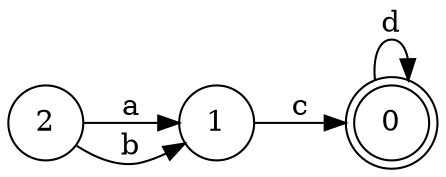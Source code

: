 digraph G {
	graph [rankdir="LR"];
	node [shape="circle"];
	0 [label="0" isInitial="false" isAccepting="true" isError="false" shape="doublecircle"];
	1 [label="1" isInitial="false" isAccepting="false" isError="false"];
	2 [label="2" isInitial="true" isAccepting="false" isError="false"];
	0 -> 0 [label="d" letter="d"];
	1 -> 0 [label="c" letter="c"];
	2 -> 1 [label="a" letter="a"];
	2 -> 1 [label="b" letter="b"];
}

